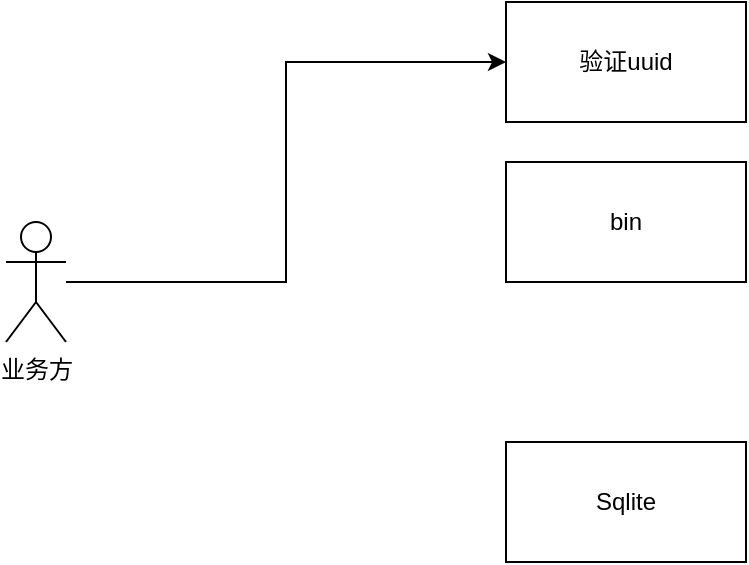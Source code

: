 <mxfile version="17.0.0" type="github">
  <diagram id="1YfZbRbmRew4kgiTGoDV" name="Page-1">
    <mxGraphModel dx="2276" dy="708" grid="1" gridSize="10" guides="1" tooltips="1" connect="1" arrows="1" fold="1" page="1" pageScale="1" pageWidth="850" pageHeight="1100" math="0" shadow="0">
      <root>
        <mxCell id="0" />
        <mxCell id="1" parent="0" />
        <mxCell id="DF2wHjeAQsjV_GsE0Nr8-1" value="验证uuid" style="rounded=0;whiteSpace=wrap;html=1;" vertex="1" parent="1">
          <mxGeometry x="160" y="180" width="120" height="60" as="geometry" />
        </mxCell>
        <mxCell id="DF2wHjeAQsjV_GsE0Nr8-2" value="" style="rounded=0;whiteSpace=wrap;html=1;" vertex="1" parent="1">
          <mxGeometry x="160" y="400" width="120" height="60" as="geometry" />
        </mxCell>
        <mxCell id="DF2wHjeAQsjV_GsE0Nr8-3" value="Sqlite" style="text;html=1;strokeColor=none;fillColor=none;align=center;verticalAlign=middle;whiteSpace=wrap;rounded=0;" vertex="1" parent="1">
          <mxGeometry x="190" y="415" width="60" height="30" as="geometry" />
        </mxCell>
        <mxCell id="DF2wHjeAQsjV_GsE0Nr8-9" style="edgeStyle=orthogonalEdgeStyle;rounded=0;orthogonalLoop=1;jettySize=auto;html=1;entryX=0;entryY=0.5;entryDx=0;entryDy=0;" edge="1" parent="1" source="DF2wHjeAQsjV_GsE0Nr8-4" target="DF2wHjeAQsjV_GsE0Nr8-1">
          <mxGeometry relative="1" as="geometry" />
        </mxCell>
        <mxCell id="DF2wHjeAQsjV_GsE0Nr8-4" value="业务方" style="shape=umlActor;verticalLabelPosition=bottom;verticalAlign=top;html=1;outlineConnect=0;" vertex="1" parent="1">
          <mxGeometry x="-90" y="290" width="30" height="60" as="geometry" />
        </mxCell>
        <mxCell id="DF2wHjeAQsjV_GsE0Nr8-11" value="bin" style="rounded=0;whiteSpace=wrap;html=1;" vertex="1" parent="1">
          <mxGeometry x="160" y="260" width="120" height="60" as="geometry" />
        </mxCell>
      </root>
    </mxGraphModel>
  </diagram>
</mxfile>
